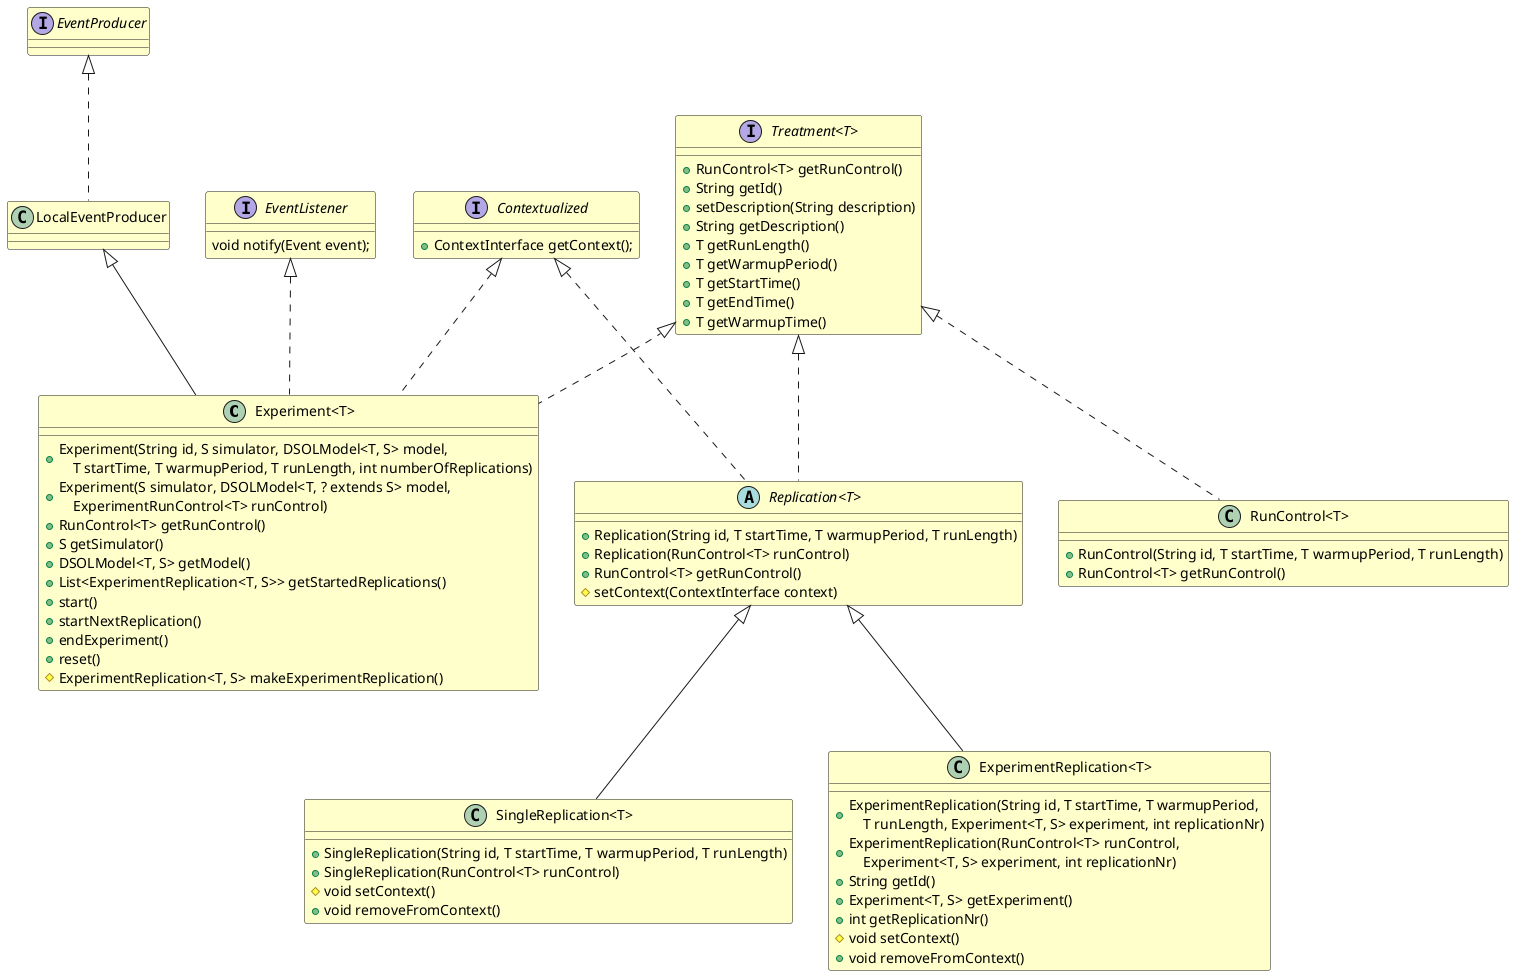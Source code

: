 @startuml

skinparam class {
  BackgroundColor BUSINESS
}

skinparam genericDisplay old


class Experiment<T> extends LocalEventProducer implements EventListener, Treatment, Contextualized
{
  + Experiment(String id, S simulator, DSOLModel<T, S> model,\n    T startTime, T warmupPeriod, T runLength, int numberOfReplications)
  + Experiment(S simulator, DSOLModel<T, ? extends S> model,\n    ExperimentRunControl<T> runControl)
  + RunControl<T> getRunControl()
  + S getSimulator()
  + DSOLModel<T, S> getModel()
  + List<ExperimentReplication<T, S>> getStartedReplications()
  + start()
  + startNextReplication()
  + endExperiment()
  + reset()
  # ExperimentReplication<T, S> makeExperimentReplication()
}

interface Contextualized
{
  + ContextInterface getContext();
}

class LocalEventProducer implements EventProducer

interface EventProducer

interface EventListener
{
  void notify(Event event);
}

interface Treatment<T>
{
  + RunControl<T> getRunControl()
  + String getId()
  + setDescription(String description)
  + String getDescription()
  + T getRunLength()
  + T getWarmupPeriod()
  + T getStartTime()
  + T getEndTime()
  + T getWarmupTime()
}

class RunControl<T> implements Treatment
{
  + RunControl(String id, T startTime, T warmupPeriod, T runLength)
  + RunControl<T> getRunControl()
}

abstract class Replication<T> implements Contextualized, Treatment
{
  + Replication(String id, T startTime, T warmupPeriod, T runLength)
  + Replication(RunControl<T> runControl)
  + RunControl<T> getRunControl()
  # setContext(ContextInterface context)
}

class SingleReplication<T> extends Replication
{
  + SingleReplication(String id, T startTime, T warmupPeriod, T runLength)
  + SingleReplication(RunControl<T> runControl)
  # void setContext()
  + void removeFromContext()
}

class ExperimentReplication<T> extends Replication
{
  + ExperimentReplication(String id, T startTime, T warmupPeriod,\n    T runLength, Experiment<T, S> experiment, int replicationNr)
  + ExperimentReplication(RunControl<T> runControl, \n    Experiment<T, S> experiment, int replicationNr)
  + String getId()
  + Experiment<T, S> getExperiment()
  + int getReplicationNr()
  # void setContext()
  + void removeFromContext()
}

@enduml
